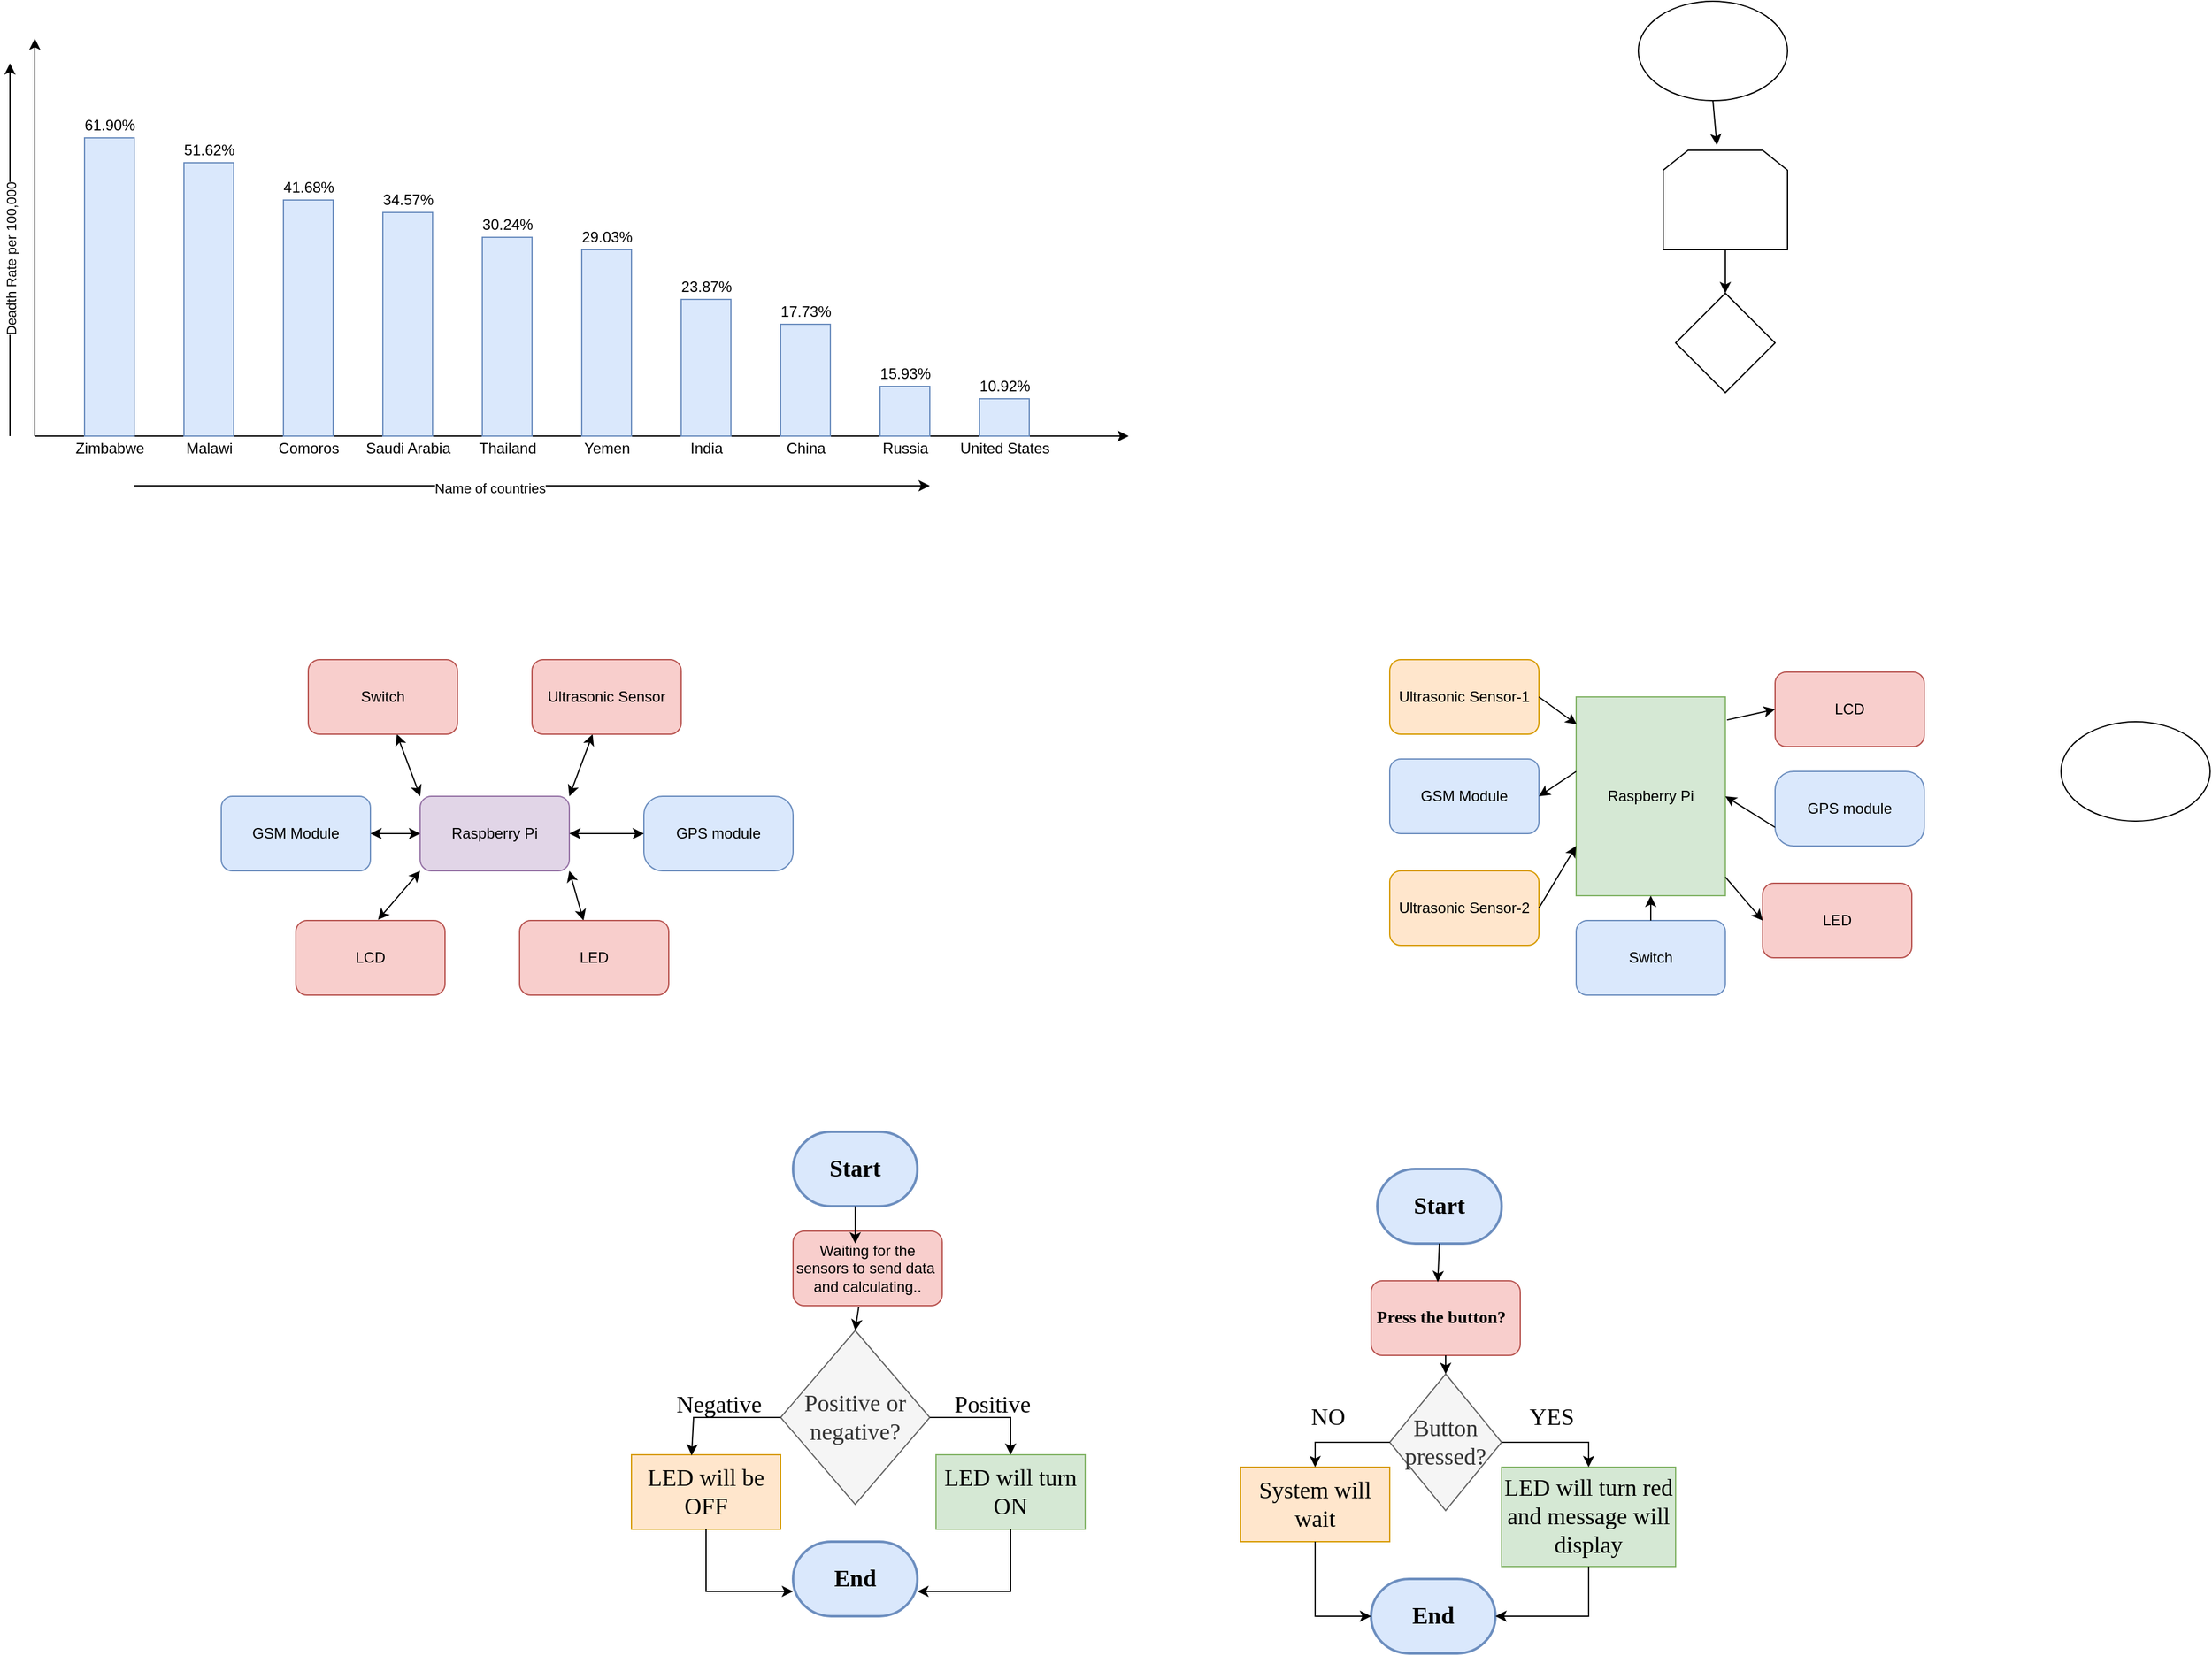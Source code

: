 <mxfile version="20.2.1" type="github">
  <diagram id="Ja1XeNCDNdM596rMgVji" name="Page-1">
    <mxGraphModel dx="830" dy="494" grid="1" gridSize="10" guides="1" tooltips="1" connect="1" arrows="1" fold="1" page="1" pageScale="1" pageWidth="850" pageHeight="1100" math="0" shadow="0">
      <root>
        <mxCell id="0" />
        <mxCell id="1" parent="0" />
        <mxCell id="eD_W4F-ZqSLjkosWsmbn-8" value="" style="endArrow=classic;html=1;rounded=0;" parent="1" edge="1">
          <mxGeometry width="50" height="50" relative="1" as="geometry">
            <mxPoint x="160" y="360" as="sourcePoint" />
            <mxPoint x="160" y="40" as="targetPoint" />
          </mxGeometry>
        </mxCell>
        <mxCell id="eD_W4F-ZqSLjkosWsmbn-9" value="" style="endArrow=classic;html=1;rounded=0;" parent="1" edge="1">
          <mxGeometry width="50" height="50" relative="1" as="geometry">
            <mxPoint x="160" y="360" as="sourcePoint" />
            <mxPoint x="1040" y="360" as="targetPoint" />
          </mxGeometry>
        </mxCell>
        <mxCell id="eD_W4F-ZqSLjkosWsmbn-11" value="" style="rounded=0;whiteSpace=wrap;html=1;fillColor=#dae8fc;strokeColor=#6c8ebf;" parent="1" vertex="1">
          <mxGeometry x="200" y="120" width="40" height="240" as="geometry" />
        </mxCell>
        <mxCell id="eD_W4F-ZqSLjkosWsmbn-12" value="" style="rounded=0;whiteSpace=wrap;html=1;fillColor=#dae8fc;strokeColor=#6c8ebf;" parent="1" vertex="1">
          <mxGeometry x="280" y="140" width="40" height="220" as="geometry" />
        </mxCell>
        <mxCell id="eD_W4F-ZqSLjkosWsmbn-13" value="" style="rounded=0;whiteSpace=wrap;html=1;fillColor=#dae8fc;strokeColor=#6c8ebf;" parent="1" vertex="1">
          <mxGeometry x="360" y="170" width="40" height="190" as="geometry" />
        </mxCell>
        <mxCell id="eD_W4F-ZqSLjkosWsmbn-14" value="" style="rounded=0;whiteSpace=wrap;html=1;fillColor=#dae8fc;strokeColor=#6c8ebf;" parent="1" vertex="1">
          <mxGeometry x="440" y="180" width="40" height="180" as="geometry" />
        </mxCell>
        <mxCell id="eD_W4F-ZqSLjkosWsmbn-15" value="" style="rounded=0;whiteSpace=wrap;html=1;fillColor=#dae8fc;strokeColor=#6c8ebf;" parent="1" vertex="1">
          <mxGeometry x="520" y="200" width="40" height="160" as="geometry" />
        </mxCell>
        <mxCell id="eD_W4F-ZqSLjkosWsmbn-16" value="" style="rounded=0;whiteSpace=wrap;html=1;fillColor=#dae8fc;strokeColor=#6c8ebf;" parent="1" vertex="1">
          <mxGeometry x="600" y="210" width="40" height="150" as="geometry" />
        </mxCell>
        <mxCell id="eD_W4F-ZqSLjkosWsmbn-17" value="" style="rounded=0;whiteSpace=wrap;html=1;fillColor=#dae8fc;strokeColor=#6c8ebf;" parent="1" vertex="1">
          <mxGeometry x="680" y="250" width="40" height="110" as="geometry" />
        </mxCell>
        <mxCell id="eD_W4F-ZqSLjkosWsmbn-18" value="" style="rounded=0;whiteSpace=wrap;html=1;fillColor=#dae8fc;strokeColor=#6c8ebf;" parent="1" vertex="1">
          <mxGeometry x="760" y="270" width="40" height="90" as="geometry" />
        </mxCell>
        <mxCell id="eD_W4F-ZqSLjkosWsmbn-19" value="" style="rounded=0;whiteSpace=wrap;html=1;fillColor=#dae8fc;strokeColor=#6c8ebf;" parent="1" vertex="1">
          <mxGeometry x="840" y="320" width="40" height="40" as="geometry" />
        </mxCell>
        <mxCell id="eD_W4F-ZqSLjkosWsmbn-20" value="" style="rounded=0;whiteSpace=wrap;html=1;fillColor=#dae8fc;strokeColor=#6c8ebf;" parent="1" vertex="1">
          <mxGeometry x="920" y="330" width="40" height="30" as="geometry" />
        </mxCell>
        <mxCell id="eD_W4F-ZqSLjkosWsmbn-21" value="Zimbabwe" style="text;html=1;align=center;verticalAlign=middle;resizable=0;points=[];autosize=1;strokeColor=none;fillColor=none;" parent="1" vertex="1">
          <mxGeometry x="185" y="360" width="70" height="20" as="geometry" />
        </mxCell>
        <mxCell id="eD_W4F-ZqSLjkosWsmbn-22" value="Malawi" style="text;html=1;align=center;verticalAlign=middle;resizable=0;points=[];autosize=1;strokeColor=none;fillColor=none;" parent="1" vertex="1">
          <mxGeometry x="275" y="360" width="50" height="20" as="geometry" />
        </mxCell>
        <mxCell id="eD_W4F-ZqSLjkosWsmbn-23" value="Comoros" style="text;html=1;align=center;verticalAlign=middle;resizable=0;points=[];autosize=1;strokeColor=none;fillColor=none;" parent="1" vertex="1">
          <mxGeometry x="350" y="360" width="60" height="20" as="geometry" />
        </mxCell>
        <mxCell id="eD_W4F-ZqSLjkosWsmbn-24" value="Saudi Arabia" style="text;html=1;align=center;verticalAlign=middle;resizable=0;points=[];autosize=1;strokeColor=none;fillColor=none;" parent="1" vertex="1">
          <mxGeometry x="420" y="360" width="80" height="20" as="geometry" />
        </mxCell>
        <mxCell id="eD_W4F-ZqSLjkosWsmbn-25" value="Thailand" style="text;html=1;align=center;verticalAlign=middle;resizable=0;points=[];autosize=1;strokeColor=none;fillColor=none;" parent="1" vertex="1">
          <mxGeometry x="510" y="360" width="60" height="20" as="geometry" />
        </mxCell>
        <mxCell id="eD_W4F-ZqSLjkosWsmbn-26" value="Yemen" style="text;html=1;align=center;verticalAlign=middle;resizable=0;points=[];autosize=1;strokeColor=none;fillColor=none;" parent="1" vertex="1">
          <mxGeometry x="595" y="360" width="50" height="20" as="geometry" />
        </mxCell>
        <mxCell id="eD_W4F-ZqSLjkosWsmbn-27" value="India" style="text;html=1;align=center;verticalAlign=middle;resizable=0;points=[];autosize=1;strokeColor=none;fillColor=none;" parent="1" vertex="1">
          <mxGeometry x="680" y="360" width="40" height="20" as="geometry" />
        </mxCell>
        <mxCell id="eD_W4F-ZqSLjkosWsmbn-28" value="China" style="text;html=1;align=center;verticalAlign=middle;resizable=0;points=[];autosize=1;strokeColor=none;fillColor=none;" parent="1" vertex="1">
          <mxGeometry x="755" y="360" width="50" height="20" as="geometry" />
        </mxCell>
        <mxCell id="eD_W4F-ZqSLjkosWsmbn-29" value="Russia" style="text;html=1;align=center;verticalAlign=middle;resizable=0;points=[];autosize=1;strokeColor=none;fillColor=none;" parent="1" vertex="1">
          <mxGeometry x="835" y="360" width="50" height="20" as="geometry" />
        </mxCell>
        <mxCell id="eD_W4F-ZqSLjkosWsmbn-30" value="United States" style="text;html=1;align=center;verticalAlign=middle;resizable=0;points=[];autosize=1;" parent="1" vertex="1">
          <mxGeometry x="895" y="360" width="90" height="20" as="geometry" />
        </mxCell>
        <mxCell id="eD_W4F-ZqSLjkosWsmbn-32" value="61.90%" style="text;html=1;align=center;verticalAlign=middle;resizable=0;points=[];autosize=1;strokeColor=none;fillColor=none;" parent="1" vertex="1">
          <mxGeometry x="190" y="100" width="60" height="20" as="geometry" />
        </mxCell>
        <mxCell id="eD_W4F-ZqSLjkosWsmbn-33" value="51.62%" style="text;html=1;align=center;verticalAlign=middle;resizable=0;points=[];autosize=1;strokeColor=none;fillColor=none;" parent="1" vertex="1">
          <mxGeometry x="270" y="120" width="60" height="20" as="geometry" />
        </mxCell>
        <mxCell id="eD_W4F-ZqSLjkosWsmbn-34" value="41.68%" style="text;html=1;align=center;verticalAlign=middle;resizable=0;points=[];autosize=1;strokeColor=none;fillColor=none;" parent="1" vertex="1">
          <mxGeometry x="350" y="150" width="60" height="20" as="geometry" />
        </mxCell>
        <mxCell id="eD_W4F-ZqSLjkosWsmbn-35" value="34.57%" style="text;html=1;align=center;verticalAlign=middle;resizable=0;points=[];autosize=1;strokeColor=none;fillColor=none;" parent="1" vertex="1">
          <mxGeometry x="430" y="160" width="60" height="20" as="geometry" />
        </mxCell>
        <mxCell id="eD_W4F-ZqSLjkosWsmbn-36" value="30.24%" style="text;html=1;align=center;verticalAlign=middle;resizable=0;points=[];autosize=1;strokeColor=none;fillColor=none;" parent="1" vertex="1">
          <mxGeometry x="510" y="180" width="60" height="20" as="geometry" />
        </mxCell>
        <mxCell id="eD_W4F-ZqSLjkosWsmbn-37" value="29.03%" style="text;html=1;align=center;verticalAlign=middle;resizable=0;points=[];autosize=1;strokeColor=none;fillColor=none;" parent="1" vertex="1">
          <mxGeometry x="590" y="190" width="60" height="20" as="geometry" />
        </mxCell>
        <mxCell id="eD_W4F-ZqSLjkosWsmbn-38" value="23.87%" style="text;html=1;align=center;verticalAlign=middle;resizable=0;points=[];autosize=1;strokeColor=none;fillColor=none;" parent="1" vertex="1">
          <mxGeometry x="670" y="230" width="60" height="20" as="geometry" />
        </mxCell>
        <mxCell id="eD_W4F-ZqSLjkosWsmbn-39" value="17.73%" style="text;html=1;align=center;verticalAlign=middle;resizable=0;points=[];autosize=1;strokeColor=none;fillColor=none;" parent="1" vertex="1">
          <mxGeometry x="750" y="250" width="60" height="20" as="geometry" />
        </mxCell>
        <mxCell id="eD_W4F-ZqSLjkosWsmbn-40" value="15.93%" style="text;html=1;align=center;verticalAlign=middle;resizable=0;points=[];autosize=1;strokeColor=none;fillColor=none;" parent="1" vertex="1">
          <mxGeometry x="830" y="300" width="60" height="20" as="geometry" />
        </mxCell>
        <mxCell id="eD_W4F-ZqSLjkosWsmbn-41" value="10.92%" style="text;html=1;align=center;verticalAlign=middle;resizable=0;points=[];autosize=1;strokeColor=none;fillColor=none;" parent="1" vertex="1">
          <mxGeometry x="910" y="310" width="60" height="20" as="geometry" />
        </mxCell>
        <mxCell id="eD_W4F-ZqSLjkosWsmbn-42" value="" style="endArrow=classic;html=1;rounded=0;" parent="1" edge="1">
          <mxGeometry width="50" height="50" relative="1" as="geometry">
            <mxPoint x="240" y="400" as="sourcePoint" />
            <mxPoint x="880" y="400" as="targetPoint" />
          </mxGeometry>
        </mxCell>
        <mxCell id="eD_W4F-ZqSLjkosWsmbn-43" value="Name of countries" style="edgeLabel;html=1;align=center;verticalAlign=middle;resizable=0;points=[];" parent="eD_W4F-ZqSLjkosWsmbn-42" vertex="1" connectable="0">
          <mxGeometry x="-0.106" y="-2" relative="1" as="geometry">
            <mxPoint as="offset" />
          </mxGeometry>
        </mxCell>
        <mxCell id="eD_W4F-ZqSLjkosWsmbn-44" value="" style="endArrow=classic;html=1;rounded=0;" parent="1" edge="1">
          <mxGeometry width="50" height="50" relative="1" as="geometry">
            <mxPoint x="140" y="360" as="sourcePoint" />
            <mxPoint x="140" y="60" as="targetPoint" />
          </mxGeometry>
        </mxCell>
        <mxCell id="eD_W4F-ZqSLjkosWsmbn-45" value="Deadth Rate per 100,000" style="edgeLabel;html=1;align=center;verticalAlign=middle;resizable=0;points=[];rotation=-90;" parent="eD_W4F-ZqSLjkosWsmbn-44" vertex="1" connectable="0">
          <mxGeometry x="-0.049" y="-1" relative="1" as="geometry">
            <mxPoint as="offset" />
          </mxGeometry>
        </mxCell>
        <mxCell id="eD_W4F-ZqSLjkosWsmbn-46" value="Raspberry Pi" style="rounded=1;whiteSpace=wrap;html=1;fillColor=#e1d5e7;strokeColor=#9673a6;" parent="1" vertex="1">
          <mxGeometry x="470" y="650" width="120" height="60" as="geometry" />
        </mxCell>
        <mxCell id="eD_W4F-ZqSLjkosWsmbn-52" value="" style="endArrow=classic;startArrow=classic;html=1;rounded=0;" parent="1" target="eD_W4F-ZqSLjkosWsmbn-57" edge="1">
          <mxGeometry width="50" height="50" relative="1" as="geometry">
            <mxPoint x="590" y="650" as="sourcePoint" />
            <mxPoint x="640" y="600" as="targetPoint" />
          </mxGeometry>
        </mxCell>
        <mxCell id="eD_W4F-ZqSLjkosWsmbn-53" value="" style="endArrow=classic;startArrow=classic;html=1;rounded=0;entryX=0;entryY=1;entryDx=0;entryDy=0;exitX=0.551;exitY=-0.01;exitDx=0;exitDy=0;exitPerimeter=0;" parent="1" source="eD_W4F-ZqSLjkosWsmbn-60" target="eD_W4F-ZqSLjkosWsmbn-46" edge="1">
          <mxGeometry width="50" height="50" relative="1" as="geometry">
            <mxPoint x="435" y="760" as="sourcePoint" />
            <mxPoint x="485" y="710" as="targetPoint" />
          </mxGeometry>
        </mxCell>
        <mxCell id="eD_W4F-ZqSLjkosWsmbn-54" value="" style="endArrow=classic;startArrow=classic;html=1;rounded=0;" parent="1" target="eD_W4F-ZqSLjkosWsmbn-58" edge="1">
          <mxGeometry width="50" height="50" relative="1" as="geometry">
            <mxPoint x="590" y="710" as="sourcePoint" />
            <mxPoint x="640" y="750" as="targetPoint" />
          </mxGeometry>
        </mxCell>
        <mxCell id="eD_W4F-ZqSLjkosWsmbn-55" value="" style="endArrow=classic;startArrow=classic;html=1;rounded=0;" parent="1" target="eD_W4F-ZqSLjkosWsmbn-56" edge="1">
          <mxGeometry width="50" height="50" relative="1" as="geometry">
            <mxPoint x="470" y="650" as="sourcePoint" />
            <mxPoint x="400" y="610" as="targetPoint" />
          </mxGeometry>
        </mxCell>
        <mxCell id="eD_W4F-ZqSLjkosWsmbn-56" value="Switch" style="rounded=1;whiteSpace=wrap;html=1;fillColor=#f8cecc;strokeColor=#b85450;" parent="1" vertex="1">
          <mxGeometry x="380" y="540.0" width="120" height="60" as="geometry" />
        </mxCell>
        <mxCell id="eD_W4F-ZqSLjkosWsmbn-57" value="Ultrasonic Sensor" style="rounded=1;whiteSpace=wrap;html=1;fillColor=#f8cecc;strokeColor=#b85450;" parent="1" vertex="1">
          <mxGeometry x="560" y="540.0" width="120" height="60" as="geometry" />
        </mxCell>
        <mxCell id="eD_W4F-ZqSLjkosWsmbn-58" value="LED" style="rounded=1;whiteSpace=wrap;html=1;fillColor=#f8cecc;strokeColor=#b85450;" parent="1" vertex="1">
          <mxGeometry x="550" y="750" width="120" height="60" as="geometry" />
        </mxCell>
        <mxCell id="eD_W4F-ZqSLjkosWsmbn-60" value="LCD" style="rounded=1;whiteSpace=wrap;html=1;fillColor=#f8cecc;strokeColor=#b85450;" parent="1" vertex="1">
          <mxGeometry x="370" y="750" width="120" height="60" as="geometry" />
        </mxCell>
        <mxCell id="eD_W4F-ZqSLjkosWsmbn-61" value="&lt;span&gt;Raspberry Pi&lt;/span&gt;" style="rounded=0;whiteSpace=wrap;html=1;fillColor=#d5e8d4;strokeColor=#82b366;" parent="1" vertex="1">
          <mxGeometry x="1400" y="570" width="120" height="160" as="geometry" />
        </mxCell>
        <mxCell id="eD_W4F-ZqSLjkosWsmbn-62" value="Switch" style="rounded=1;whiteSpace=wrap;html=1;fillColor=#dae8fc;strokeColor=#6c8ebf;" parent="1" vertex="1">
          <mxGeometry x="1400" y="750" width="120" height="60" as="geometry" />
        </mxCell>
        <mxCell id="eD_W4F-ZqSLjkosWsmbn-66" value="&lt;span&gt;LED&lt;/span&gt;" style="rounded=1;whiteSpace=wrap;html=1;fillColor=#f8cecc;strokeColor=#b85450;" parent="1" vertex="1">
          <mxGeometry x="1550" y="720" width="120" height="60" as="geometry" />
        </mxCell>
        <mxCell id="eD_W4F-ZqSLjkosWsmbn-67" value="&lt;span&gt;Ultrasonic Sensor-2&lt;/span&gt;" style="rounded=1;whiteSpace=wrap;html=1;fillColor=#ffe6cc;strokeColor=#d79b00;" parent="1" vertex="1">
          <mxGeometry x="1250" y="710" width="120" height="60" as="geometry" />
        </mxCell>
        <mxCell id="eD_W4F-ZqSLjkosWsmbn-68" value="&lt;span&gt;Ultrasonic Sensor-1&lt;/span&gt;" style="rounded=1;whiteSpace=wrap;html=1;fillColor=#ffe6cc;strokeColor=#d79b00;" parent="1" vertex="1">
          <mxGeometry x="1250" y="540" width="120" height="60" as="geometry" />
        </mxCell>
        <mxCell id="eD_W4F-ZqSLjkosWsmbn-69" value="LCD" style="rounded=1;whiteSpace=wrap;html=1;fillColor=#f8cecc;strokeColor=#b85450;" parent="1" vertex="1">
          <mxGeometry x="1560" y="550" width="120" height="60" as="geometry" />
        </mxCell>
        <mxCell id="eD_W4F-ZqSLjkosWsmbn-76" value="" style="ellipse;whiteSpace=wrap;html=1;" parent="1" vertex="1">
          <mxGeometry x="1450" y="10" width="120" height="80" as="geometry" />
        </mxCell>
        <mxCell id="eD_W4F-ZqSLjkosWsmbn-78" value="" style="rhombus;whiteSpace=wrap;html=1;" parent="1" vertex="1">
          <mxGeometry x="1480" y="245" width="80" height="80" as="geometry" />
        </mxCell>
        <mxCell id="eD_W4F-ZqSLjkosWsmbn-81" value="" style="edgeStyle=orthogonalEdgeStyle;rounded=0;orthogonalLoop=1;jettySize=auto;html=1;" parent="1" source="eD_W4F-ZqSLjkosWsmbn-79" target="eD_W4F-ZqSLjkosWsmbn-78" edge="1">
          <mxGeometry relative="1" as="geometry" />
        </mxCell>
        <mxCell id="eD_W4F-ZqSLjkosWsmbn-79" value="" style="shape=loopLimit;whiteSpace=wrap;html=1;" parent="1" vertex="1">
          <mxGeometry x="1470" y="130" width="100" height="80" as="geometry" />
        </mxCell>
        <mxCell id="eD_W4F-ZqSLjkosWsmbn-80" value="" style="endArrow=classic;html=1;rounded=0;exitX=0.5;exitY=1;exitDx=0;exitDy=0;entryX=0.432;entryY=-0.052;entryDx=0;entryDy=0;entryPerimeter=0;" parent="1" source="eD_W4F-ZqSLjkosWsmbn-76" target="eD_W4F-ZqSLjkosWsmbn-79" edge="1">
          <mxGeometry width="50" height="50" relative="1" as="geometry">
            <mxPoint x="1500" y="300" as="sourcePoint" />
            <mxPoint x="1520" y="330" as="targetPoint" />
          </mxGeometry>
        </mxCell>
        <mxCell id="PcfDWgKHmJk-7Qb6r5zX-1" value="&lt;font size=&quot;1&quot; face=&quot;Times New Roman&quot;&gt;&lt;b style=&quot;font-size: 19px;&quot;&gt;Start&lt;/b&gt;&lt;/font&gt;" style="strokeWidth=2;html=1;shape=mxgraph.flowchart.terminator;whiteSpace=wrap;fillColor=#dae8fc;strokeColor=#6c8ebf;" parent="1" vertex="1">
          <mxGeometry x="770" y="920" width="100" height="60" as="geometry" />
        </mxCell>
        <mxCell id="PcfDWgKHmJk-7Qb6r5zX-3" value="&lt;b style=&quot;font-family: &amp;quot;Times New Roman&amp;quot;; font-size: 19px;&quot;&gt;Start&lt;/b&gt;" style="strokeWidth=2;html=1;shape=mxgraph.flowchart.terminator;whiteSpace=wrap;fillColor=#dae8fc;strokeColor=#6c8ebf;" parent="1" vertex="1">
          <mxGeometry x="1240" y="950" width="100" height="60" as="geometry" />
        </mxCell>
        <mxCell id="PcfDWgKHmJk-7Qb6r5zX-4" value="&lt;font face=&quot;Times New Roman&quot;&gt;&lt;span style=&quot;font-size: 19px;&quot;&gt;&lt;b&gt;End&lt;/b&gt;&lt;/span&gt;&lt;/font&gt;" style="strokeWidth=2;html=1;shape=mxgraph.flowchart.terminator;whiteSpace=wrap;fillColor=#dae8fc;strokeColor=#6c8ebf;" parent="1" vertex="1">
          <mxGeometry x="770" y="1250" width="100" height="60" as="geometry" />
        </mxCell>
        <mxCell id="PcfDWgKHmJk-7Qb6r5zX-5" value="&lt;font size=&quot;1&quot; face=&quot;Times New Roman&quot;&gt;&lt;b style=&quot;font-size: 19px;&quot;&gt;End&lt;/b&gt;&lt;/font&gt;" style="strokeWidth=2;html=1;shape=mxgraph.flowchart.terminator;whiteSpace=wrap;fillColor=#dae8fc;strokeColor=#6c8ebf;" parent="1" vertex="1">
          <mxGeometry x="1235" y="1280" width="100" height="60" as="geometry" />
        </mxCell>
        <mxCell id="PcfDWgKHmJk-7Qb6r5zX-6" value="&lt;b&gt;&lt;font style=&quot;font-size: 14px;&quot; face=&quot;Times New Roman&quot;&gt;Press the button?&amp;nbsp;&amp;nbsp;&lt;/font&gt;&lt;/b&gt;" style="rounded=1;whiteSpace=wrap;html=1;fillColor=#f8cecc;strokeColor=#b85450;" parent="1" vertex="1">
          <mxGeometry x="1235" y="1040" width="120" height="60" as="geometry" />
        </mxCell>
        <mxCell id="PcfDWgKHmJk-7Qb6r5zX-7" value="Waiting for the sensors to send data&amp;nbsp; and calculating.." style="rounded=1;whiteSpace=wrap;html=1;fillColor=#f8cecc;strokeColor=#b85450;" parent="1" vertex="1">
          <mxGeometry x="770" y="1000" width="120" height="60" as="geometry" />
        </mxCell>
        <mxCell id="PcfDWgKHmJk-7Qb6r5zX-9" value="Positive or negative?" style="rhombus;whiteSpace=wrap;html=1;fontFamily=Times New Roman;fontSize=19;fillColor=#f5f5f5;fontColor=#333333;strokeColor=#666666;" parent="1" vertex="1">
          <mxGeometry x="760" y="1080" width="120" height="140" as="geometry" />
        </mxCell>
        <mxCell id="PcfDWgKHmJk-7Qb6r5zX-10" value="Button pressed?" style="rhombus;whiteSpace=wrap;html=1;fontFamily=Times New Roman;fontSize=19;fillColor=#f5f5f5;fontColor=#333333;strokeColor=#666666;" parent="1" vertex="1">
          <mxGeometry x="1250" y="1115" width="90" height="110" as="geometry" />
        </mxCell>
        <mxCell id="PcfDWgKHmJk-7Qb6r5zX-11" value="LED will be OFF" style="rounded=0;whiteSpace=wrap;html=1;fontFamily=Times New Roman;fontSize=19;fillColor=#ffe6cc;strokeColor=#d79b00;" parent="1" vertex="1">
          <mxGeometry x="640" y="1180" width="120" height="60" as="geometry" />
        </mxCell>
        <mxCell id="PcfDWgKHmJk-7Qb6r5zX-12" value="LED will turn ON" style="rounded=0;whiteSpace=wrap;html=1;fontFamily=Times New Roman;fontSize=19;fillColor=#d5e8d4;strokeColor=#82b366;" parent="1" vertex="1">
          <mxGeometry x="885" y="1180" width="120" height="60" as="geometry" />
        </mxCell>
        <mxCell id="PcfDWgKHmJk-7Qb6r5zX-14" value="System will wait" style="rounded=0;whiteSpace=wrap;html=1;fontFamily=Times New Roman;fontSize=19;fillColor=#ffe6cc;strokeColor=#d79b00;" parent="1" vertex="1">
          <mxGeometry x="1130" y="1190" width="120" height="60" as="geometry" />
        </mxCell>
        <mxCell id="PcfDWgKHmJk-7Qb6r5zX-15" value="LED will turn red and message will display" style="rounded=0;whiteSpace=wrap;html=1;fontFamily=Times New Roman;fontSize=19;fillColor=#d5e8d4;strokeColor=#82b366;" parent="1" vertex="1">
          <mxGeometry x="1340" y="1190" width="140" height="80" as="geometry" />
        </mxCell>
        <mxCell id="PcfDWgKHmJk-7Qb6r5zX-16" value="" style="endArrow=classic;html=1;rounded=0;fontFamily=Times New Roman;fontSize=19;exitX=0.5;exitY=1;exitDx=0;exitDy=0;exitPerimeter=0;entryX=0.417;entryY=0.167;entryDx=0;entryDy=0;entryPerimeter=0;" parent="1" source="PcfDWgKHmJk-7Qb6r5zX-1" target="PcfDWgKHmJk-7Qb6r5zX-7" edge="1">
          <mxGeometry width="50" height="50" relative="1" as="geometry">
            <mxPoint x="1050" y="1180" as="sourcePoint" />
            <mxPoint x="1100" y="1130" as="targetPoint" />
          </mxGeometry>
        </mxCell>
        <mxCell id="PcfDWgKHmJk-7Qb6r5zX-18" value="" style="endArrow=classic;html=1;rounded=0;fontFamily=Times New Roman;fontSize=19;exitX=1;exitY=0.5;exitDx=0;exitDy=0;entryX=0.5;entryY=0;entryDx=0;entryDy=0;" parent="1" source="PcfDWgKHmJk-7Qb6r5zX-9" target="PcfDWgKHmJk-7Qb6r5zX-12" edge="1">
          <mxGeometry width="50" height="50" relative="1" as="geometry">
            <mxPoint x="930" y="1130" as="sourcePoint" />
            <mxPoint x="980" y="1150" as="targetPoint" />
            <Array as="points">
              <mxPoint x="945" y="1150" />
            </Array>
          </mxGeometry>
        </mxCell>
        <mxCell id="PcfDWgKHmJk-7Qb6r5zX-19" value="" style="endArrow=classic;html=1;rounded=0;fontFamily=Times New Roman;fontSize=19;exitX=0.44;exitY=1.017;exitDx=0;exitDy=0;exitPerimeter=0;entryX=0.5;entryY=0;entryDx=0;entryDy=0;" parent="1" source="PcfDWgKHmJk-7Qb6r5zX-7" target="PcfDWgKHmJk-7Qb6r5zX-9" edge="1">
          <mxGeometry width="50" height="50" relative="1" as="geometry">
            <mxPoint x="1050" y="1180" as="sourcePoint" />
            <mxPoint x="1100" y="1130" as="targetPoint" />
          </mxGeometry>
        </mxCell>
        <mxCell id="PcfDWgKHmJk-7Qb6r5zX-20" value="" style="endArrow=classic;html=1;rounded=0;fontFamily=Times New Roman;fontSize=19;exitX=0;exitY=0.5;exitDx=0;exitDy=0;entryX=0.403;entryY=0.01;entryDx=0;entryDy=0;entryPerimeter=0;" parent="1" source="PcfDWgKHmJk-7Qb6r5zX-9" target="PcfDWgKHmJk-7Qb6r5zX-11" edge="1">
          <mxGeometry width="50" height="50" relative="1" as="geometry">
            <mxPoint x="1050" y="1250" as="sourcePoint" />
            <mxPoint x="1100" y="1200" as="targetPoint" />
            <Array as="points">
              <mxPoint x="690" y="1150" />
            </Array>
          </mxGeometry>
        </mxCell>
        <mxCell id="PcfDWgKHmJk-7Qb6r5zX-21" value="" style="endArrow=classic;html=1;rounded=0;fontFamily=Times New Roman;fontSize=19;exitX=0.5;exitY=1;exitDx=0;exitDy=0;entryX=0;entryY=0.667;entryDx=0;entryDy=0;entryPerimeter=0;" parent="1" source="PcfDWgKHmJk-7Qb6r5zX-11" target="PcfDWgKHmJk-7Qb6r5zX-4" edge="1">
          <mxGeometry width="50" height="50" relative="1" as="geometry">
            <mxPoint x="1050" y="1290" as="sourcePoint" />
            <mxPoint x="1100" y="1240" as="targetPoint" />
            <Array as="points">
              <mxPoint x="700" y="1290" />
            </Array>
          </mxGeometry>
        </mxCell>
        <mxCell id="PcfDWgKHmJk-7Qb6r5zX-22" value="" style="endArrow=classic;html=1;rounded=0;fontFamily=Times New Roman;fontSize=19;exitX=0.5;exitY=1;exitDx=0;exitDy=0;entryX=1;entryY=0.667;entryDx=0;entryDy=0;entryPerimeter=0;" parent="1" source="PcfDWgKHmJk-7Qb6r5zX-12" target="PcfDWgKHmJk-7Qb6r5zX-4" edge="1">
          <mxGeometry width="50" height="50" relative="1" as="geometry">
            <mxPoint x="1050" y="1290" as="sourcePoint" />
            <mxPoint x="1100" y="1240" as="targetPoint" />
            <Array as="points">
              <mxPoint x="945" y="1290" />
            </Array>
          </mxGeometry>
        </mxCell>
        <mxCell id="PcfDWgKHmJk-7Qb6r5zX-23" value="" style="endArrow=classic;html=1;rounded=0;fontFamily=Times New Roman;fontSize=19;entryX=1;entryY=0.5;entryDx=0;entryDy=0;entryPerimeter=0;exitX=0.5;exitY=1;exitDx=0;exitDy=0;" parent="1" source="PcfDWgKHmJk-7Qb6r5zX-15" target="PcfDWgKHmJk-7Qb6r5zX-5" edge="1">
          <mxGeometry width="50" height="50" relative="1" as="geometry">
            <mxPoint x="1050" y="1170" as="sourcePoint" />
            <mxPoint x="1100" y="1120" as="targetPoint" />
            <Array as="points">
              <mxPoint x="1410" y="1310" />
            </Array>
          </mxGeometry>
        </mxCell>
        <mxCell id="PcfDWgKHmJk-7Qb6r5zX-24" value="" style="endArrow=classic;html=1;rounded=0;fontFamily=Times New Roman;fontSize=19;entryX=0;entryY=0.5;entryDx=0;entryDy=0;entryPerimeter=0;exitX=0.5;exitY=1;exitDx=0;exitDy=0;" parent="1" target="PcfDWgKHmJk-7Qb6r5zX-5" edge="1" source="PcfDWgKHmJk-7Qb6r5zX-14">
          <mxGeometry width="50" height="50" relative="1" as="geometry">
            <mxPoint x="1160" y="1310" as="sourcePoint" />
            <mxPoint x="1100" y="1120" as="targetPoint" />
            <Array as="points">
              <mxPoint x="1190" y="1310" />
            </Array>
          </mxGeometry>
        </mxCell>
        <mxCell id="PcfDWgKHmJk-7Qb6r5zX-25" value="" style="endArrow=classic;html=1;rounded=0;fontFamily=Times New Roman;fontSize=19;entryX=0.5;entryY=0;entryDx=0;entryDy=0;exitX=1;exitY=0.5;exitDx=0;exitDy=0;" parent="1" source="PcfDWgKHmJk-7Qb6r5zX-10" target="PcfDWgKHmJk-7Qb6r5zX-15" edge="1">
          <mxGeometry width="50" height="50" relative="1" as="geometry">
            <mxPoint x="1050" y="1170" as="sourcePoint" />
            <mxPoint x="1100" y="1120" as="targetPoint" />
            <Array as="points">
              <mxPoint x="1410" y="1170" />
            </Array>
          </mxGeometry>
        </mxCell>
        <mxCell id="PcfDWgKHmJk-7Qb6r5zX-26" value="" style="endArrow=classic;html=1;rounded=0;fontFamily=Times New Roman;fontSize=19;entryX=0.5;entryY=0;entryDx=0;entryDy=0;exitX=0;exitY=0.5;exitDx=0;exitDy=0;" parent="1" source="PcfDWgKHmJk-7Qb6r5zX-10" target="PcfDWgKHmJk-7Qb6r5zX-14" edge="1">
          <mxGeometry width="50" height="50" relative="1" as="geometry">
            <mxPoint x="1050" y="1170" as="sourcePoint" />
            <mxPoint x="1100" y="1120" as="targetPoint" />
            <Array as="points">
              <mxPoint x="1190" y="1170" />
            </Array>
          </mxGeometry>
        </mxCell>
        <mxCell id="PcfDWgKHmJk-7Qb6r5zX-27" value="" style="endArrow=classic;html=1;rounded=0;fontFamily=Times New Roman;fontSize=19;entryX=0.5;entryY=0;entryDx=0;entryDy=0;exitX=0.5;exitY=1;exitDx=0;exitDy=0;" parent="1" source="PcfDWgKHmJk-7Qb6r5zX-6" target="PcfDWgKHmJk-7Qb6r5zX-10" edge="1">
          <mxGeometry width="50" height="50" relative="1" as="geometry">
            <mxPoint x="1050" y="1170" as="sourcePoint" />
            <mxPoint x="1100" y="1120" as="targetPoint" />
          </mxGeometry>
        </mxCell>
        <mxCell id="PcfDWgKHmJk-7Qb6r5zX-28" value="" style="endArrow=classic;html=1;rounded=0;fontFamily=Times New Roman;fontSize=19;entryX=0.447;entryY=0.017;entryDx=0;entryDy=0;entryPerimeter=0;exitX=0.5;exitY=1;exitDx=0;exitDy=0;exitPerimeter=0;" parent="1" source="PcfDWgKHmJk-7Qb6r5zX-3" target="PcfDWgKHmJk-7Qb6r5zX-6" edge="1">
          <mxGeometry width="50" height="50" relative="1" as="geometry">
            <mxPoint x="1050" y="1170" as="sourcePoint" />
            <mxPoint x="1100" y="1120" as="targetPoint" />
          </mxGeometry>
        </mxCell>
        <mxCell id="PcfDWgKHmJk-7Qb6r5zX-29" value="Negative" style="text;html=1;align=center;verticalAlign=middle;resizable=0;points=[];autosize=1;strokeColor=none;fillColor=none;fontSize=19;fontFamily=Times New Roman;" parent="1" vertex="1">
          <mxGeometry x="670" y="1125" width="80" height="30" as="geometry" />
        </mxCell>
        <mxCell id="PcfDWgKHmJk-7Qb6r5zX-30" value="Positive" style="text;html=1;align=center;verticalAlign=middle;resizable=0;points=[];autosize=1;strokeColor=none;fillColor=none;fontSize=19;fontFamily=Times New Roman;" parent="1" vertex="1">
          <mxGeometry x="890" y="1125" width="80" height="30" as="geometry" />
        </mxCell>
        <mxCell id="PcfDWgKHmJk-7Qb6r5zX-31" value="NO" style="text;html=1;align=center;verticalAlign=middle;resizable=0;points=[];autosize=1;strokeColor=none;fillColor=none;fontSize=19;fontFamily=Times New Roman;" parent="1" vertex="1">
          <mxGeometry x="1180" y="1135" width="40" height="30" as="geometry" />
        </mxCell>
        <mxCell id="PcfDWgKHmJk-7Qb6r5zX-32" value="YES" style="text;html=1;align=center;verticalAlign=middle;resizable=0;points=[];autosize=1;strokeColor=none;fillColor=none;fontSize=19;fontFamily=Times New Roman;" parent="1" vertex="1">
          <mxGeometry x="1355" y="1135" width="50" height="30" as="geometry" />
        </mxCell>
        <mxCell id="xiDewh_TFx8BP4Pc-UbQ-1" value="&lt;span style=&quot;&quot;&gt;GSM Module&lt;/span&gt;" style="rounded=1;whiteSpace=wrap;html=1;fillColor=#dae8fc;strokeColor=#6c8ebf;" parent="1" vertex="1">
          <mxGeometry x="1250" y="620" width="120" height="60" as="geometry" />
        </mxCell>
        <mxCell id="xiDewh_TFx8BP4Pc-UbQ-2" value="&lt;span style=&quot;&quot;&gt;GPS module&lt;/span&gt;" style="rounded=1;whiteSpace=wrap;html=1;arcSize=25;fillColor=#dae8fc;strokeColor=#6c8ebf;" parent="1" vertex="1">
          <mxGeometry x="650" y="650" width="120" height="60" as="geometry" />
        </mxCell>
        <mxCell id="xiDewh_TFx8BP4Pc-UbQ-3" value="&lt;span style=&quot;&quot;&gt;GPS module&lt;/span&gt;" style="rounded=1;whiteSpace=wrap;html=1;arcSize=25;fillColor=#dae8fc;strokeColor=#6c8ebf;" parent="1" vertex="1">
          <mxGeometry x="1560" y="630" width="120" height="60" as="geometry" />
        </mxCell>
        <mxCell id="xiDewh_TFx8BP4Pc-UbQ-4" value="&lt;span style=&quot;&quot;&gt;GSM Module&lt;/span&gt;" style="rounded=1;whiteSpace=wrap;html=1;fillColor=#dae8fc;strokeColor=#6c8ebf;" parent="1" vertex="1">
          <mxGeometry x="310" y="650" width="120" height="60" as="geometry" />
        </mxCell>
        <mxCell id="xiDewh_TFx8BP4Pc-UbQ-5" value="" style="endArrow=classic;startArrow=classic;html=1;rounded=0;exitX=1;exitY=0.5;exitDx=0;exitDy=0;entryX=0;entryY=0.5;entryDx=0;entryDy=0;" parent="1" source="eD_W4F-ZqSLjkosWsmbn-46" target="xiDewh_TFx8BP4Pc-UbQ-2" edge="1">
          <mxGeometry width="50" height="50" relative="1" as="geometry">
            <mxPoint x="620" y="680" as="sourcePoint" />
            <mxPoint x="670" y="630" as="targetPoint" />
          </mxGeometry>
        </mxCell>
        <mxCell id="xiDewh_TFx8BP4Pc-UbQ-6" value="" style="endArrow=classic;startArrow=classic;html=1;rounded=0;exitX=1;exitY=0.5;exitDx=0;exitDy=0;" parent="1" source="xiDewh_TFx8BP4Pc-UbQ-4" edge="1">
          <mxGeometry width="50" height="50" relative="1" as="geometry">
            <mxPoint x="620" y="680" as="sourcePoint" />
            <mxPoint x="470" y="680" as="targetPoint" />
          </mxGeometry>
        </mxCell>
        <mxCell id="LZyLbjjsxEZpc40yAGus-3" value="" style="endArrow=classic;html=1;rounded=0;entryX=1;entryY=0.5;entryDx=0;entryDy=0;exitX=0;exitY=0.75;exitDx=0;exitDy=0;" parent="1" source="xiDewh_TFx8BP4Pc-UbQ-3" target="eD_W4F-ZqSLjkosWsmbn-61" edge="1">
          <mxGeometry width="50" height="50" relative="1" as="geometry">
            <mxPoint x="1600" y="640" as="sourcePoint" />
            <mxPoint x="1650" y="590" as="targetPoint" />
          </mxGeometry>
        </mxCell>
        <mxCell id="LZyLbjjsxEZpc40yAGus-4" value="" style="endArrow=classic;html=1;rounded=0;entryX=0;entryY=0.5;entryDx=0;entryDy=0;exitX=1.011;exitY=0.116;exitDx=0;exitDy=0;exitPerimeter=0;" parent="1" source="eD_W4F-ZqSLjkosWsmbn-61" target="eD_W4F-ZqSLjkosWsmbn-69" edge="1">
          <mxGeometry width="50" height="50" relative="1" as="geometry">
            <mxPoint x="1520" y="560" as="sourcePoint" />
            <mxPoint x="1570" y="510" as="targetPoint" />
          </mxGeometry>
        </mxCell>
        <mxCell id="LZyLbjjsxEZpc40yAGus-5" value="" style="endArrow=classic;html=1;rounded=0;entryX=0;entryY=0.5;entryDx=0;entryDy=0;" parent="1" target="eD_W4F-ZqSLjkosWsmbn-66" edge="1">
          <mxGeometry width="50" height="50" relative="1" as="geometry">
            <mxPoint x="1520" y="715" as="sourcePoint" />
            <mxPoint x="1570" y="665" as="targetPoint" />
          </mxGeometry>
        </mxCell>
        <mxCell id="LZyLbjjsxEZpc40yAGus-6" value="" style="endArrow=classic;html=1;rounded=0;entryX=0.5;entryY=1;entryDx=0;entryDy=0;exitX=0.5;exitY=0;exitDx=0;exitDy=0;" parent="1" source="eD_W4F-ZqSLjkosWsmbn-62" target="eD_W4F-ZqSLjkosWsmbn-61" edge="1">
          <mxGeometry width="50" height="50" relative="1" as="geometry">
            <mxPoint x="1440" y="770" as="sourcePoint" />
            <mxPoint x="1490" y="720" as="targetPoint" />
          </mxGeometry>
        </mxCell>
        <mxCell id="LZyLbjjsxEZpc40yAGus-7" value="" style="endArrow=classic;html=1;rounded=0;exitX=1;exitY=0.5;exitDx=0;exitDy=0;entryX=0;entryY=0.75;entryDx=0;entryDy=0;" parent="1" source="eD_W4F-ZqSLjkosWsmbn-67" target="eD_W4F-ZqSLjkosWsmbn-61" edge="1">
          <mxGeometry width="50" height="50" relative="1" as="geometry">
            <mxPoint x="1320" y="690" as="sourcePoint" />
            <mxPoint x="1380" y="720" as="targetPoint" />
          </mxGeometry>
        </mxCell>
        <mxCell id="LZyLbjjsxEZpc40yAGus-8" value="" style="endArrow=classic;html=1;rounded=0;entryX=1;entryY=0.5;entryDx=0;entryDy=0;" parent="1" target="xiDewh_TFx8BP4Pc-UbQ-1" edge="1">
          <mxGeometry width="50" height="50" relative="1" as="geometry">
            <mxPoint x="1400" y="630" as="sourcePoint" />
            <mxPoint x="1450" y="580" as="targetPoint" />
          </mxGeometry>
        </mxCell>
        <mxCell id="LZyLbjjsxEZpc40yAGus-9" value="" style="endArrow=classic;html=1;rounded=0;entryX=0.004;entryY=0.138;entryDx=0;entryDy=0;entryPerimeter=0;exitX=1;exitY=0.5;exitDx=0;exitDy=0;" parent="1" source="eD_W4F-ZqSLjkosWsmbn-68" target="eD_W4F-ZqSLjkosWsmbn-61" edge="1">
          <mxGeometry width="50" height="50" relative="1" as="geometry">
            <mxPoint x="1320" y="549" as="sourcePoint" />
            <mxPoint x="1370" y="500" as="targetPoint" />
          </mxGeometry>
        </mxCell>
        <mxCell id="LZyLbjjsxEZpc40yAGus-10" value="" style="ellipse;whiteSpace=wrap;html=1;" parent="1" vertex="1">
          <mxGeometry x="1790" y="590" width="120" height="80" as="geometry" />
        </mxCell>
      </root>
    </mxGraphModel>
  </diagram>
</mxfile>
